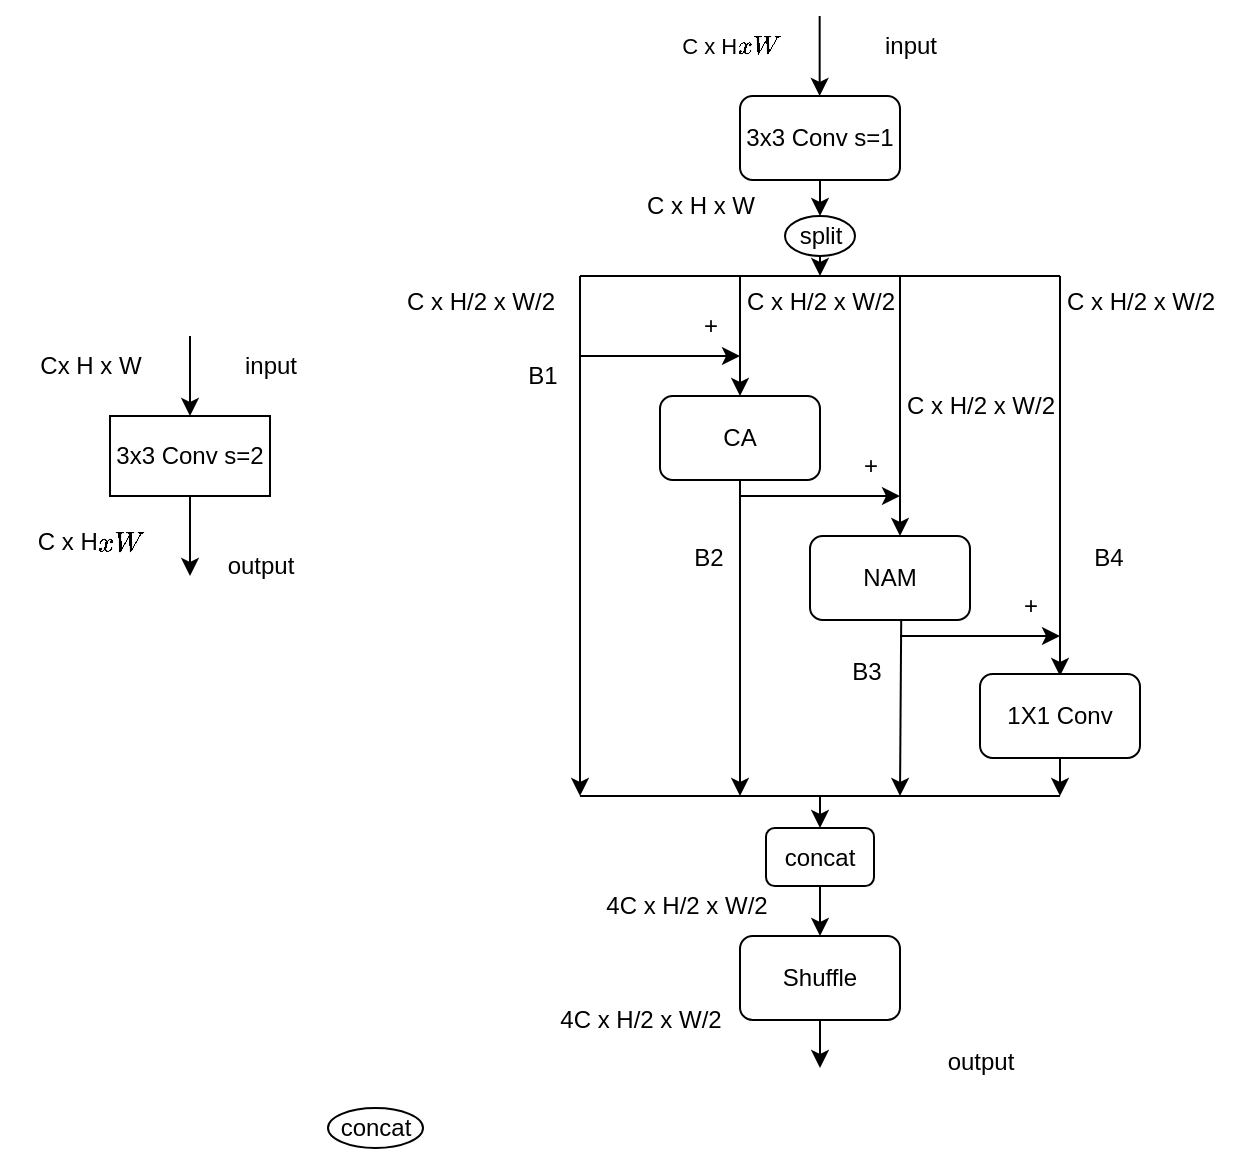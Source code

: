 <mxfile version="24.7.13">
  <diagram name="Page-1" id="XpkqMG4DgamtNfhGMaTh">
    <mxGraphModel dx="1169" dy="951" grid="0" gridSize="10" guides="1" tooltips="1" connect="1" arrows="1" fold="1" page="1" pageScale="1" pageWidth="850" pageHeight="1100" math="0" shadow="0">
      <root>
        <mxCell id="0" />
        <mxCell id="1" parent="0" />
        <mxCell id="Ag83B2c30T-BLU_WmeoF-4" value="" style="endArrow=classic;html=1;rounded=0;entryX=0.5;entryY=0;entryDx=0;entryDy=0;entryPerimeter=0;" parent="1" edge="1">
          <mxGeometry width="50" height="50" relative="1" as="geometry">
            <mxPoint x="325" y="360" as="sourcePoint" />
            <mxPoint x="325" y="400" as="targetPoint" />
          </mxGeometry>
        </mxCell>
        <mxCell id="Ag83B2c30T-BLU_WmeoF-5" value="3x3 Conv s=2" style="rounded=0;whiteSpace=wrap;html=1;" parent="1" vertex="1">
          <mxGeometry x="285" y="400" width="80" height="40" as="geometry" />
        </mxCell>
        <mxCell id="Ag83B2c30T-BLU_WmeoF-8" value="input" style="text;html=1;align=center;verticalAlign=middle;resizable=0;points=[];autosize=1;strokeColor=none;fillColor=none;" parent="1" vertex="1">
          <mxGeometry x="340" y="360" width="50" height="30" as="geometry" />
        </mxCell>
        <mxCell id="Ag83B2c30T-BLU_WmeoF-9" value="Cx H x W" style="text;html=1;align=center;verticalAlign=middle;resizable=0;points=[];autosize=1;strokeColor=none;fillColor=none;" parent="1" vertex="1">
          <mxGeometry x="240" y="360" width="70" height="30" as="geometry" />
        </mxCell>
        <mxCell id="833LVJOIejTWr4TWuizp-1" value="" style="endArrow=classic;html=1;rounded=0;exitX=0.5;exitY=1;exitDx=0;exitDy=0;" parent="1" source="Ag83B2c30T-BLU_WmeoF-5" edge="1">
          <mxGeometry width="50" height="50" relative="1" as="geometry">
            <mxPoint x="425" y="520" as="sourcePoint" />
            <mxPoint x="325" y="480" as="targetPoint" />
            <Array as="points" />
          </mxGeometry>
        </mxCell>
        <mxCell id="833LVJOIejTWr4TWuizp-2" value="C x H` x W`" style="text;html=1;align=center;verticalAlign=middle;resizable=0;points=[];autosize=1;strokeColor=none;fillColor=none;" parent="1" vertex="1">
          <mxGeometry x="230" y="448" width="90" height="30" as="geometry" />
        </mxCell>
        <mxCell id="833LVJOIejTWr4TWuizp-3" value="" style="endArrow=classic;html=1;rounded=0;entryX=0.5;entryY=0;entryDx=0;entryDy=0;entryPerimeter=0;" parent="1" edge="1">
          <mxGeometry width="50" height="50" relative="1" as="geometry">
            <mxPoint x="639.83" y="200" as="sourcePoint" />
            <mxPoint x="639.83" y="240" as="targetPoint" />
          </mxGeometry>
        </mxCell>
        <mxCell id="833LVJOIejTWr4TWuizp-5" value="input" style="text;html=1;align=center;verticalAlign=middle;resizable=0;points=[];autosize=1;strokeColor=none;fillColor=none;" parent="1" vertex="1">
          <mxGeometry x="660" y="200" width="50" height="30" as="geometry" />
        </mxCell>
        <mxCell id="833LVJOIejTWr4TWuizp-6" value="&lt;font style=&quot;font-size: 11px;&quot;&gt;C x H` x W`&lt;/font&gt;" style="text;html=1;align=center;verticalAlign=middle;resizable=0;points=[];autosize=1;strokeColor=none;fillColor=none;" parent="1" vertex="1">
          <mxGeometry x="550" y="200" width="90" height="30" as="geometry" />
        </mxCell>
        <mxCell id="833LVJOIejTWr4TWuizp-7" value="" style="endArrow=classic;html=1;rounded=0;exitX=0.5;exitY=1;exitDx=0;exitDy=0;" parent="1" edge="1">
          <mxGeometry width="50" height="50" relative="1" as="geometry">
            <mxPoint x="640" y="280" as="sourcePoint" />
            <mxPoint x="640" y="300" as="targetPoint" />
            <Array as="points" />
          </mxGeometry>
        </mxCell>
        <mxCell id="833LVJOIejTWr4TWuizp-11" value="3x3 Conv s=1" style="rounded=1;whiteSpace=wrap;html=1;" parent="1" vertex="1">
          <mxGeometry x="600" y="240" width="80" height="42" as="geometry" />
        </mxCell>
        <mxCell id="833LVJOIejTWr4TWuizp-24" value="split" style="ellipse;whiteSpace=wrap;html=1;" parent="1" vertex="1">
          <mxGeometry x="622.5" y="300" width="35" height="20" as="geometry" />
        </mxCell>
        <mxCell id="833LVJOIejTWr4TWuizp-27" value="" style="endArrow=none;html=1;rounded=0;" parent="1" edge="1">
          <mxGeometry width="50" height="50" relative="1" as="geometry">
            <mxPoint x="520" y="330" as="sourcePoint" />
            <mxPoint x="760" y="330" as="targetPoint" />
          </mxGeometry>
        </mxCell>
        <mxCell id="833LVJOIejTWr4TWuizp-29" value="" style="endArrow=classic;html=1;rounded=0;" parent="1" edge="1">
          <mxGeometry width="50" height="50" relative="1" as="geometry">
            <mxPoint x="520" y="330" as="sourcePoint" />
            <mxPoint x="520" y="590" as="targetPoint" />
          </mxGeometry>
        </mxCell>
        <mxCell id="833LVJOIejTWr4TWuizp-32" value="" style="endArrow=classic;html=1;rounded=0;" parent="1" edge="1">
          <mxGeometry width="50" height="50" relative="1" as="geometry">
            <mxPoint x="600" y="330" as="sourcePoint" />
            <mxPoint x="600" y="390" as="targetPoint" />
          </mxGeometry>
        </mxCell>
        <mxCell id="833LVJOIejTWr4TWuizp-33" value="" style="endArrow=classic;html=1;rounded=0;" parent="1" edge="1">
          <mxGeometry width="50" height="50" relative="1" as="geometry">
            <mxPoint x="680" y="330" as="sourcePoint" />
            <mxPoint x="680" y="460" as="targetPoint" />
          </mxGeometry>
        </mxCell>
        <mxCell id="833LVJOIejTWr4TWuizp-34" value="" style="endArrow=classic;html=1;rounded=0;" parent="1" edge="1">
          <mxGeometry width="50" height="50" relative="1" as="geometry">
            <mxPoint x="760" y="330" as="sourcePoint" />
            <mxPoint x="760" y="530" as="targetPoint" />
          </mxGeometry>
        </mxCell>
        <mxCell id="833LVJOIejTWr4TWuizp-35" value="C x H x W" style="text;html=1;align=center;verticalAlign=middle;resizable=0;points=[];autosize=1;strokeColor=none;fillColor=none;" parent="1" vertex="1">
          <mxGeometry x="540" y="280" width="80" height="30" as="geometry" />
        </mxCell>
        <mxCell id="833LVJOIejTWr4TWuizp-36" value="C x H/2 x W/2" style="text;html=1;align=center;verticalAlign=middle;resizable=0;points=[];autosize=1;strokeColor=none;fillColor=none;" parent="1" vertex="1">
          <mxGeometry x="420" y="328" width="100" height="30" as="geometry" />
        </mxCell>
        <mxCell id="833LVJOIejTWr4TWuizp-38" value="" style="endArrow=classic;html=1;rounded=0;" parent="1" edge="1">
          <mxGeometry width="50" height="50" relative="1" as="geometry">
            <mxPoint x="520" y="370" as="sourcePoint" />
            <mxPoint x="600" y="370" as="targetPoint" />
          </mxGeometry>
        </mxCell>
        <mxCell id="833LVJOIejTWr4TWuizp-39" value="CA" style="rounded=1;whiteSpace=wrap;html=1;" parent="1" vertex="1">
          <mxGeometry x="560" y="390" width="80" height="42" as="geometry" />
        </mxCell>
        <mxCell id="833LVJOIejTWr4TWuizp-40" value="" style="endArrow=classic;html=1;rounded=0;exitX=0.5;exitY=1;exitDx=0;exitDy=0;" parent="1" source="833LVJOIejTWr4TWuizp-39" edge="1">
          <mxGeometry width="50" height="50" relative="1" as="geometry">
            <mxPoint x="607.5" y="500" as="sourcePoint" />
            <mxPoint x="600" y="590" as="targetPoint" />
          </mxGeometry>
        </mxCell>
        <mxCell id="833LVJOIejTWr4TWuizp-41" value="" style="endArrow=classic;html=1;rounded=0;" parent="1" edge="1">
          <mxGeometry width="50" height="50" relative="1" as="geometry">
            <mxPoint x="600" y="440" as="sourcePoint" />
            <mxPoint x="680" y="440" as="targetPoint" />
          </mxGeometry>
        </mxCell>
        <mxCell id="833LVJOIejTWr4TWuizp-42" value="NAM" style="rounded=1;whiteSpace=wrap;html=1;" parent="1" vertex="1">
          <mxGeometry x="635" y="460" width="80" height="42" as="geometry" />
        </mxCell>
        <mxCell id="833LVJOIejTWr4TWuizp-43" value="" style="endArrow=classic;html=1;rounded=0;exitX=0.57;exitY=1.005;exitDx=0;exitDy=0;exitPerimeter=0;" parent="1" source="833LVJOIejTWr4TWuizp-42" edge="1">
          <mxGeometry width="50" height="50" relative="1" as="geometry">
            <mxPoint x="680" y="512" as="sourcePoint" />
            <mxPoint x="680" y="590" as="targetPoint" />
          </mxGeometry>
        </mxCell>
        <mxCell id="833LVJOIejTWr4TWuizp-44" value="" style="endArrow=classic;html=1;rounded=0;" parent="1" edge="1">
          <mxGeometry width="50" height="50" relative="1" as="geometry">
            <mxPoint x="680" y="510" as="sourcePoint" />
            <mxPoint x="760" y="510" as="targetPoint" />
          </mxGeometry>
        </mxCell>
        <mxCell id="833LVJOIejTWr4TWuizp-45" value="1X1 Conv" style="rounded=1;whiteSpace=wrap;html=1;" parent="1" vertex="1">
          <mxGeometry x="720" y="529" width="80" height="42" as="geometry" />
        </mxCell>
        <mxCell id="833LVJOIejTWr4TWuizp-47" value="" style="endArrow=classic;html=1;rounded=0;exitX=0.5;exitY=1;exitDx=0;exitDy=0;" parent="1" source="833LVJOIejTWr4TWuizp-45" edge="1">
          <mxGeometry width="50" height="50" relative="1" as="geometry">
            <mxPoint x="780" y="610" as="sourcePoint" />
            <mxPoint x="760" y="590" as="targetPoint" />
          </mxGeometry>
        </mxCell>
        <mxCell id="833LVJOIejTWr4TWuizp-48" value="+" style="text;html=1;align=center;verticalAlign=middle;resizable=0;points=[];autosize=1;strokeColor=none;fillColor=none;" parent="1" vertex="1">
          <mxGeometry x="570" y="340" width="30" height="30" as="geometry" />
        </mxCell>
        <mxCell id="833LVJOIejTWr4TWuizp-50" value="+" style="text;html=1;align=center;verticalAlign=middle;resizable=0;points=[];autosize=1;strokeColor=none;fillColor=none;" parent="1" vertex="1">
          <mxGeometry x="650" y="410" width="30" height="30" as="geometry" />
        </mxCell>
        <mxCell id="833LVJOIejTWr4TWuizp-51" value="+" style="text;html=1;align=center;verticalAlign=middle;resizable=0;points=[];autosize=1;strokeColor=none;fillColor=none;" parent="1" vertex="1">
          <mxGeometry x="730" y="480" width="30" height="30" as="geometry" />
        </mxCell>
        <mxCell id="833LVJOIejTWr4TWuizp-52" value="" style="endArrow=none;html=1;rounded=0;" parent="1" edge="1">
          <mxGeometry width="50" height="50" relative="1" as="geometry">
            <mxPoint x="520" y="590" as="sourcePoint" />
            <mxPoint x="760" y="590" as="targetPoint" />
          </mxGeometry>
        </mxCell>
        <mxCell id="833LVJOIejTWr4TWuizp-53" value="" style="endArrow=classic;html=1;rounded=0;entryX=0.5;entryY=0;entryDx=0;entryDy=0;" parent="1" edge="1" target="pqhwS6S4hMXzd-cdJLgS-1">
          <mxGeometry width="50" height="50" relative="1" as="geometry">
            <mxPoint x="640" y="590" as="sourcePoint" />
            <mxPoint x="640" y="610" as="targetPoint" />
          </mxGeometry>
        </mxCell>
        <mxCell id="833LVJOIejTWr4TWuizp-54" value="concat&lt;br&gt;" style="ellipse;whiteSpace=wrap;html=1;" parent="1" vertex="1">
          <mxGeometry x="394" y="746" width="47.5" height="20" as="geometry" />
        </mxCell>
        <mxCell id="833LVJOIejTWr4TWuizp-55" value="" style="endArrow=classic;html=1;rounded=0;exitX=0.5;exitY=1;exitDx=0;exitDy=0;entryX=0.5;entryY=0;entryDx=0;entryDy=0;" parent="1" source="pqhwS6S4hMXzd-cdJLgS-1" edge="1" target="pqhwS6S4hMXzd-cdJLgS-5">
          <mxGeometry width="50" height="50" relative="1" as="geometry">
            <mxPoint x="639.17" y="640" as="sourcePoint" />
            <mxPoint x="640" y="660" as="targetPoint" />
          </mxGeometry>
        </mxCell>
        <mxCell id="833LVJOIejTWr4TWuizp-56" value="4C x H/2 x W/2" style="text;html=1;align=center;verticalAlign=middle;resizable=0;points=[];autosize=1;strokeColor=none;fillColor=none;" parent="1" vertex="1">
          <mxGeometry x="522.5" y="630" width="100" height="30" as="geometry" />
        </mxCell>
        <mxCell id="833LVJOIejTWr4TWuizp-60" value="output&lt;br&gt;" style="text;html=1;align=center;verticalAlign=middle;resizable=0;points=[];autosize=1;strokeColor=none;fillColor=none;" parent="1" vertex="1">
          <mxGeometry x="690" y="708" width="60" height="30" as="geometry" />
        </mxCell>
        <mxCell id="833LVJOIejTWr4TWuizp-61" value="output&lt;br&gt;" style="text;html=1;align=center;verticalAlign=middle;resizable=0;points=[];autosize=1;strokeColor=none;fillColor=none;" parent="1" vertex="1">
          <mxGeometry x="330" y="460" width="60" height="30" as="geometry" />
        </mxCell>
        <mxCell id="833LVJOIejTWr4TWuizp-62" value="" style="endArrow=classic;html=1;rounded=0;exitX=0.5;exitY=1;exitDx=0;exitDy=0;" parent="1" source="833LVJOIejTWr4TWuizp-24" edge="1">
          <mxGeometry width="50" height="50" relative="1" as="geometry">
            <mxPoint x="715" y="320" as="sourcePoint" />
            <mxPoint x="640" y="330" as="targetPoint" />
          </mxGeometry>
        </mxCell>
        <mxCell id="833LVJOIejTWr4TWuizp-63" value="C x H/2 x W/2" style="text;html=1;align=center;verticalAlign=middle;resizable=0;points=[];autosize=1;strokeColor=none;fillColor=none;" parent="1" vertex="1">
          <mxGeometry x="750" y="328" width="100" height="30" as="geometry" />
        </mxCell>
        <mxCell id="833LVJOIejTWr4TWuizp-64" value="C x H/2 x W/2" style="text;html=1;align=center;verticalAlign=middle;resizable=0;points=[];autosize=1;strokeColor=none;fillColor=none;" parent="1" vertex="1">
          <mxGeometry x="670" y="380" width="100" height="30" as="geometry" />
        </mxCell>
        <mxCell id="833LVJOIejTWr4TWuizp-65" value="C x H/2 x W/2" style="text;html=1;align=center;verticalAlign=middle;resizable=0;points=[];autosize=1;strokeColor=none;fillColor=none;" parent="1" vertex="1">
          <mxGeometry x="590" y="328" width="100" height="30" as="geometry" />
        </mxCell>
        <mxCell id="833LVJOIejTWr4TWuizp-66" value="B1" style="text;html=1;align=center;verticalAlign=middle;resizable=0;points=[];autosize=1;strokeColor=none;fillColor=none;" parent="1" vertex="1">
          <mxGeometry x="484" y="367" width="33" height="26" as="geometry" />
        </mxCell>
        <mxCell id="833LVJOIejTWr4TWuizp-67" value="B2" style="text;html=1;align=center;verticalAlign=middle;resizable=0;points=[];autosize=1;strokeColor=none;fillColor=none;" parent="1" vertex="1">
          <mxGeometry x="567" y="458" width="33" height="26" as="geometry" />
        </mxCell>
        <mxCell id="833LVJOIejTWr4TWuizp-68" value="B3" style="text;html=1;align=center;verticalAlign=middle;resizable=0;points=[];autosize=1;strokeColor=none;fillColor=none;" parent="1" vertex="1">
          <mxGeometry x="646" y="515" width="33" height="26" as="geometry" />
        </mxCell>
        <mxCell id="833LVJOIejTWr4TWuizp-69" value="B4" style="text;html=1;align=center;verticalAlign=middle;resizable=0;points=[];autosize=1;strokeColor=none;fillColor=none;" parent="1" vertex="1">
          <mxGeometry x="767" y="458" width="33" height="26" as="geometry" />
        </mxCell>
        <mxCell id="pqhwS6S4hMXzd-cdJLgS-1" value="concat" style="rounded=1;whiteSpace=wrap;html=1;" vertex="1" parent="1">
          <mxGeometry x="613" y="606" width="54" height="29" as="geometry" />
        </mxCell>
        <mxCell id="pqhwS6S4hMXzd-cdJLgS-5" value="Shuffle" style="rounded=1;whiteSpace=wrap;html=1;" vertex="1" parent="1">
          <mxGeometry x="600" y="660" width="80" height="42" as="geometry" />
        </mxCell>
        <mxCell id="pqhwS6S4hMXzd-cdJLgS-6" value="4C x H/2 x W/2" style="text;html=1;align=center;verticalAlign=middle;resizable=0;points=[];autosize=1;strokeColor=none;fillColor=none;" vertex="1" parent="1">
          <mxGeometry x="500" y="687" width="100" height="30" as="geometry" />
        </mxCell>
        <mxCell id="pqhwS6S4hMXzd-cdJLgS-7" value="" style="endArrow=classic;html=1;rounded=0;exitX=0.5;exitY=1;exitDx=0;exitDy=0;" edge="1" parent="1" source="pqhwS6S4hMXzd-cdJLgS-5">
          <mxGeometry width="50" height="50" relative="1" as="geometry">
            <mxPoint x="640" y="713" as="sourcePoint" />
            <mxPoint x="640" y="726" as="targetPoint" />
          </mxGeometry>
        </mxCell>
      </root>
    </mxGraphModel>
  </diagram>
</mxfile>

